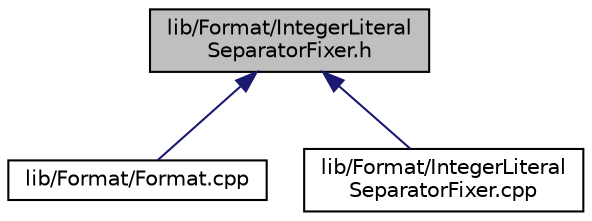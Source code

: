 digraph "lib/Format/IntegerLiteralSeparatorFixer.h"
{
 // LATEX_PDF_SIZE
  bgcolor="transparent";
  edge [fontname="Helvetica",fontsize="10",labelfontname="Helvetica",labelfontsize="10"];
  node [fontname="Helvetica",fontsize="10",shape=record];
  Node1 [label="lib/Format/IntegerLiteral\lSeparatorFixer.h",height=0.2,width=0.4,color="black", fillcolor="grey75", style="filled", fontcolor="black",tooltip=" "];
  Node1 -> Node2 [dir="back",color="midnightblue",fontsize="10",style="solid",fontname="Helvetica"];
  Node2 [label="lib/Format/Format.cpp",height=0.2,width=0.4,color="black",URL="$Format_8cpp.html",tooltip=" "];
  Node1 -> Node3 [dir="back",color="midnightblue",fontsize="10",style="solid",fontname="Helvetica"];
  Node3 [label="lib/Format/IntegerLiteral\lSeparatorFixer.cpp",height=0.2,width=0.4,color="black",URL="$IntegerLiteralSeparatorFixer_8cpp.html",tooltip=" "];
}
